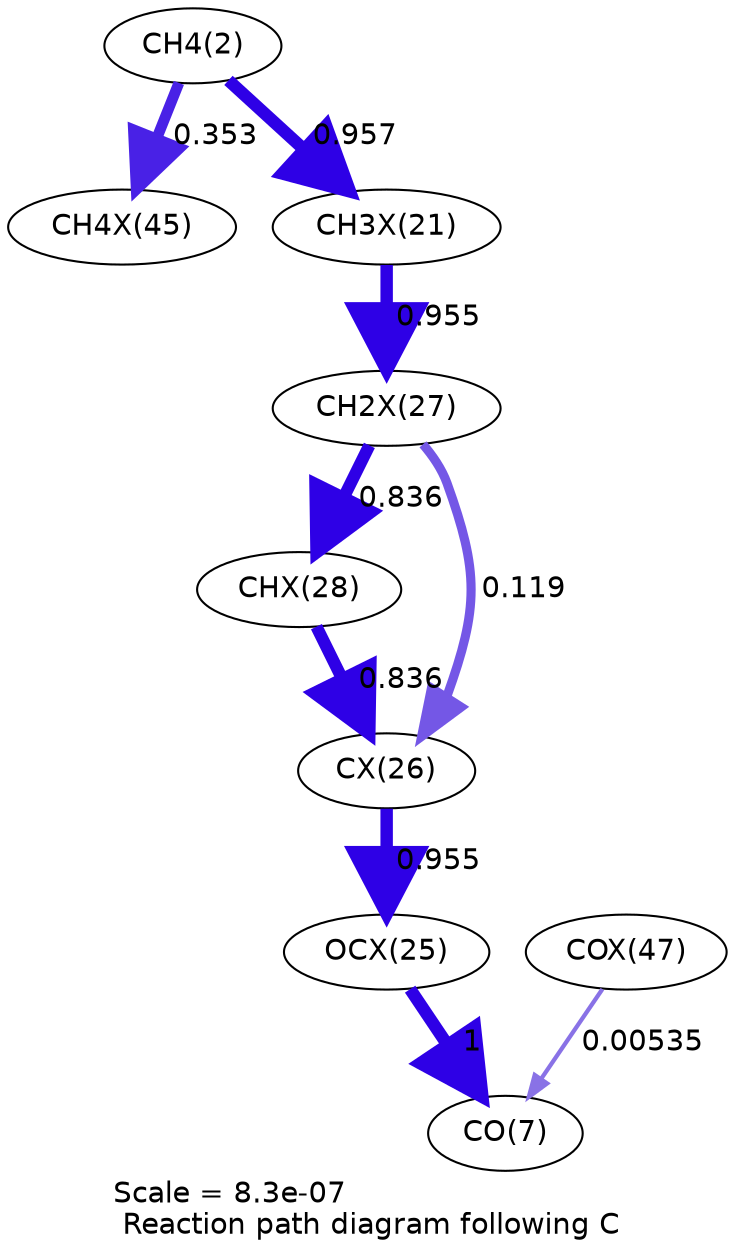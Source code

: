 digraph reaction_paths {
center=1;
s4 -> s36[fontname="Helvetica", penwidth=5.21, arrowsize=2.61, color="0.7, 0.853, 0.9"
, label=" 0.353"];
s4 -> s28[fontname="Helvetica", penwidth=5.97, arrowsize=2.98, color="0.7, 1.46, 0.9"
, label=" 0.957"];
s28 -> s34[fontname="Helvetica", penwidth=5.97, arrowsize=2.98, color="0.7, 1.45, 0.9"
, label=" 0.955"];
s34 -> s35[fontname="Helvetica", penwidth=5.86, arrowsize=2.93, color="0.7, 1.34, 0.9"
, label=" 0.836"];
s34 -> s33[fontname="Helvetica", penwidth=4.39, arrowsize=2.2, color="0.7, 0.619, 0.9"
, label=" 0.119"];
s35 -> s33[fontname="Helvetica", penwidth=5.87, arrowsize=2.93, color="0.7, 1.34, 0.9"
, label=" 0.836"];
s33 -> s32[fontname="Helvetica", penwidth=5.97, arrowsize=2.98, color="0.7, 1.45, 0.9"
, label=" 0.955"];
s32 -> s9[fontname="Helvetica", penwidth=6, arrowsize=3, color="0.7, 1.5, 0.9"
, label=" 1"];
s38 -> s9[fontname="Helvetica", penwidth=2.05, arrowsize=1.03, color="0.7, 0.505, 0.9"
, label=" 0.00535"];
s4 [ fontname="Helvetica", label="CH4(2)"];
s9 [ fontname="Helvetica", label="CO(7)"];
s28 [ fontname="Helvetica", label="CH3X(21)"];
s32 [ fontname="Helvetica", label="OCX(25)"];
s33 [ fontname="Helvetica", label="CX(26)"];
s34 [ fontname="Helvetica", label="CH2X(27)"];
s35 [ fontname="Helvetica", label="CHX(28)"];
s36 [ fontname="Helvetica", label="CH4X(45)"];
s38 [ fontname="Helvetica", label="COX(47)"];
 label = "Scale = 8.3e-07\l Reaction path diagram following C";
 fontname = "Helvetica";
}
